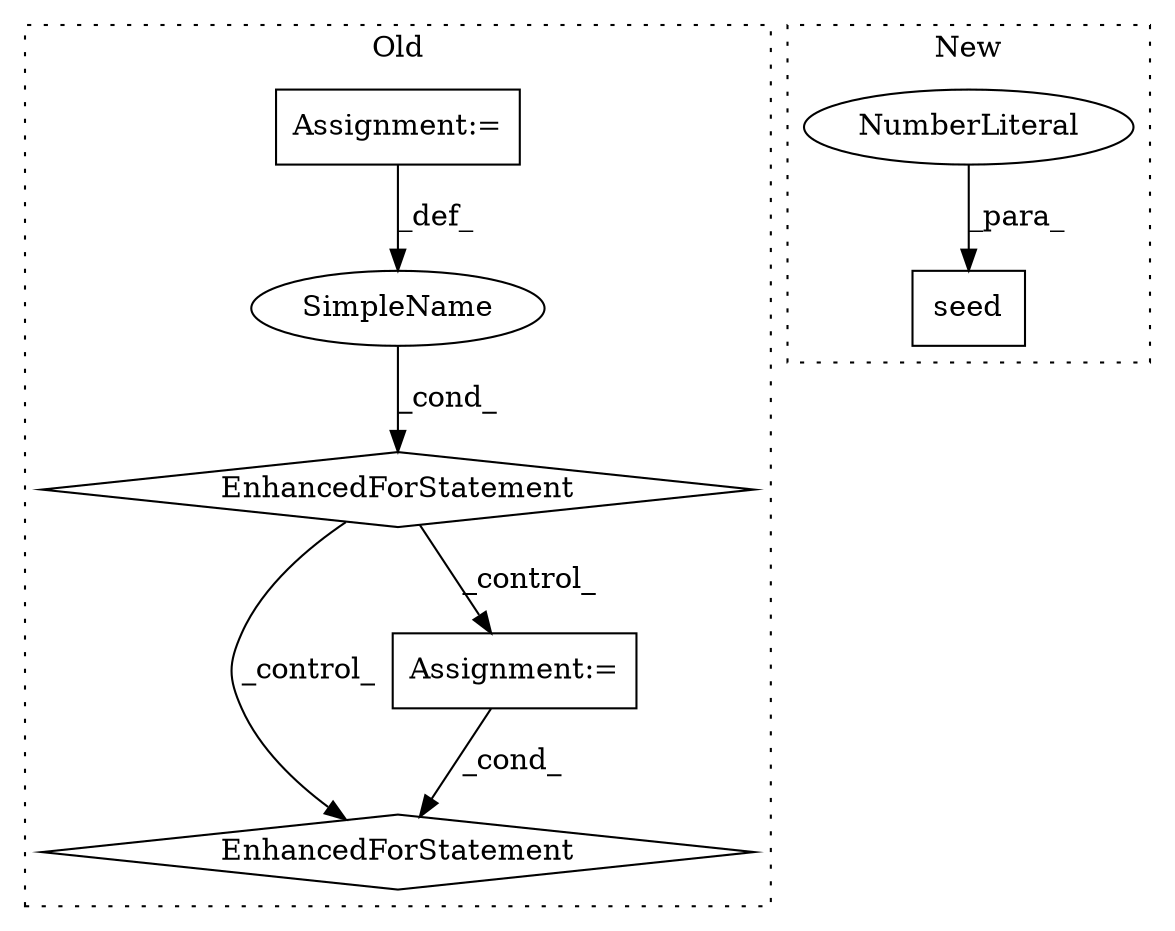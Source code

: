 digraph G {
subgraph cluster0 {
1 [label="EnhancedForStatement" a="70" s="9665,9729" l="53,2" shape="diamond"];
3 [label="Assignment:=" a="7" s="9665,9729" l="53,2" shape="box"];
5 [label="EnhancedForStatement" a="70" s="9739,9807" l="57,2" shape="diamond"];
6 [label="SimpleName" a="42" s="9722" l="1" shape="ellipse"];
7 [label="Assignment:=" a="7" s="9739,9807" l="57,2" shape="box"];
label = "Old";
style="dotted";
}
subgraph cluster1 {
2 [label="seed" a="32" s="8183,8189" l="5,1" shape="box"];
4 [label="NumberLiteral" a="34" s="8188" l="1" shape="ellipse"];
label = "New";
style="dotted";
}
1 -> 7 [label="_control_"];
1 -> 5 [label="_control_"];
3 -> 6 [label="_def_"];
4 -> 2 [label="_para_"];
6 -> 1 [label="_cond_"];
7 -> 5 [label="_cond_"];
}